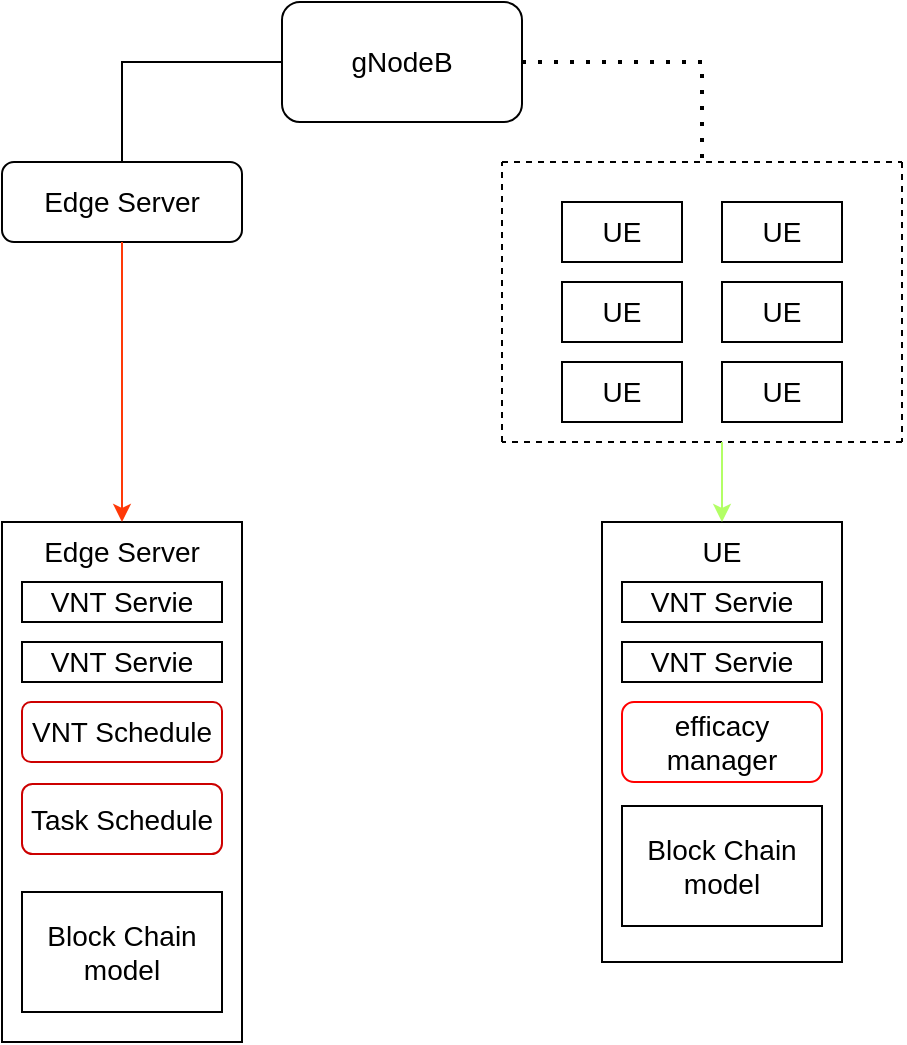 <mxfile version="16.4.6" type="github">
  <diagram id="26PaZwHfb4GwZ9CBuKKn" name="Page-1">
    <mxGraphModel dx="1422" dy="804" grid="1" gridSize="10" guides="1" tooltips="1" connect="1" arrows="1" fold="1" page="1" pageScale="1" pageWidth="827" pageHeight="1169" math="0" shadow="0">
      <root>
        <mxCell id="0" />
        <mxCell id="1" parent="0" />
        <mxCell id="3v_9FHs3D7X42sRfUWYX-2" value="&lt;font style=&quot;font-size: 14px&quot;&gt;UE&lt;/font&gt;" style="rounded=0;whiteSpace=wrap;html=1;" parent="1" vertex="1">
          <mxGeometry x="470" y="240" width="60" height="30" as="geometry" />
        </mxCell>
        <mxCell id="3v_9FHs3D7X42sRfUWYX-3" value="&lt;font style=&quot;font-size: 14px&quot;&gt;UE&lt;/font&gt;" style="rounded=0;whiteSpace=wrap;html=1;" parent="1" vertex="1">
          <mxGeometry x="550" y="240" width="60" height="30" as="geometry" />
        </mxCell>
        <mxCell id="3v_9FHs3D7X42sRfUWYX-4" value="&lt;font style=&quot;font-size: 14px&quot;&gt;UE&lt;/font&gt;" style="rounded=0;whiteSpace=wrap;html=1;" parent="1" vertex="1">
          <mxGeometry x="470" y="280" width="60" height="30" as="geometry" />
        </mxCell>
        <mxCell id="3v_9FHs3D7X42sRfUWYX-5" value="&lt;font style=&quot;font-size: 14px&quot;&gt;UE&lt;/font&gt;" style="rounded=0;whiteSpace=wrap;html=1;" parent="1" vertex="1">
          <mxGeometry x="550" y="280" width="60" height="30" as="geometry" />
        </mxCell>
        <mxCell id="3v_9FHs3D7X42sRfUWYX-6" value="&lt;font style=&quot;font-size: 14px&quot;&gt;UE&lt;/font&gt;" style="rounded=0;whiteSpace=wrap;html=1;" parent="1" vertex="1">
          <mxGeometry x="470" y="320" width="60" height="30" as="geometry" />
        </mxCell>
        <mxCell id="3v_9FHs3D7X42sRfUWYX-7" value="&lt;font style=&quot;font-size: 14px&quot;&gt;UE&lt;/font&gt;" style="rounded=0;whiteSpace=wrap;html=1;" parent="1" vertex="1">
          <mxGeometry x="550" y="320" width="60" height="30" as="geometry" />
        </mxCell>
        <mxCell id="3v_9FHs3D7X42sRfUWYX-8" value="gNodeB" style="rounded=1;whiteSpace=wrap;html=1;fontSize=14;" parent="1" vertex="1">
          <mxGeometry x="330" y="140" width="120" height="60" as="geometry" />
        </mxCell>
        <mxCell id="3v_9FHs3D7X42sRfUWYX-11" value="" style="endArrow=none;dashed=1;html=1;rounded=0;fontSize=14;" parent="1" edge="1">
          <mxGeometry width="50" height="50" relative="1" as="geometry">
            <mxPoint x="440" y="360" as="sourcePoint" />
            <mxPoint x="440" y="220" as="targetPoint" />
          </mxGeometry>
        </mxCell>
        <mxCell id="3v_9FHs3D7X42sRfUWYX-12" value="" style="endArrow=none;dashed=1;html=1;rounded=0;fontSize=14;" parent="1" edge="1">
          <mxGeometry width="50" height="50" relative="1" as="geometry">
            <mxPoint x="640" y="360" as="sourcePoint" />
            <mxPoint x="440" y="360" as="targetPoint" />
          </mxGeometry>
        </mxCell>
        <mxCell id="3v_9FHs3D7X42sRfUWYX-13" value="" style="endArrow=none;dashed=1;html=1;rounded=0;fontSize=14;" parent="1" edge="1">
          <mxGeometry width="50" height="50" relative="1" as="geometry">
            <mxPoint x="440" y="220" as="sourcePoint" />
            <mxPoint x="640" y="220" as="targetPoint" />
          </mxGeometry>
        </mxCell>
        <mxCell id="3v_9FHs3D7X42sRfUWYX-14" value="" style="endArrow=none;dashed=1;html=1;rounded=0;fontSize=14;" parent="1" edge="1">
          <mxGeometry width="50" height="50" relative="1" as="geometry">
            <mxPoint x="640" y="220" as="sourcePoint" />
            <mxPoint x="640" y="360" as="targetPoint" />
          </mxGeometry>
        </mxCell>
        <mxCell id="3v_9FHs3D7X42sRfUWYX-15" value="" style="endArrow=none;dashed=1;html=1;dashPattern=1 3;strokeWidth=2;rounded=0;fontSize=14;exitX=1;exitY=0.5;exitDx=0;exitDy=0;" parent="1" source="3v_9FHs3D7X42sRfUWYX-8" edge="1">
          <mxGeometry width="50" height="50" relative="1" as="geometry">
            <mxPoint x="390" y="460" as="sourcePoint" />
            <mxPoint x="540" y="220" as="targetPoint" />
            <Array as="points">
              <mxPoint x="540" y="170" />
              <mxPoint x="540" y="180" />
            </Array>
          </mxGeometry>
        </mxCell>
        <mxCell id="3v_9FHs3D7X42sRfUWYX-16" value="" style="endArrow=none;html=1;rounded=0;fontSize=14;exitX=0;exitY=0.5;exitDx=0;exitDy=0;" parent="1" source="3v_9FHs3D7X42sRfUWYX-8" target="3v_9FHs3D7X42sRfUWYX-17" edge="1">
          <mxGeometry width="50" height="50" relative="1" as="geometry">
            <mxPoint x="390" y="460" as="sourcePoint" />
            <mxPoint x="250" y="210" as="targetPoint" />
            <Array as="points">
              <mxPoint x="250" y="170" />
            </Array>
          </mxGeometry>
        </mxCell>
        <mxCell id="3v_9FHs3D7X42sRfUWYX-17" value="Edge Server" style="rounded=1;whiteSpace=wrap;html=1;fontSize=14;" parent="1" vertex="1">
          <mxGeometry x="190" y="220" width="120" height="40" as="geometry" />
        </mxCell>
        <mxCell id="3v_9FHs3D7X42sRfUWYX-20" value="UE" style="rounded=0;whiteSpace=wrap;html=1;fontSize=14;verticalAlign=top;" parent="1" vertex="1">
          <mxGeometry x="490" y="400" width="120" height="220" as="geometry" />
        </mxCell>
        <mxCell id="3v_9FHs3D7X42sRfUWYX-22" value="VNT Servie" style="rounded=0;whiteSpace=wrap;html=1;fontSize=14;" parent="1" vertex="1">
          <mxGeometry x="500" y="430" width="100" height="20" as="geometry" />
        </mxCell>
        <mxCell id="3v_9FHs3D7X42sRfUWYX-23" value="VNT Servie" style="rounded=0;whiteSpace=wrap;html=1;fontSize=14;" parent="1" vertex="1">
          <mxGeometry x="500" y="460" width="100" height="20" as="geometry" />
        </mxCell>
        <mxCell id="3v_9FHs3D7X42sRfUWYX-24" value="Edge Server" style="rounded=0;whiteSpace=wrap;html=1;fontSize=14;verticalAlign=top;" parent="1" vertex="1">
          <mxGeometry x="190" y="400" width="120" height="260" as="geometry" />
        </mxCell>
        <mxCell id="3v_9FHs3D7X42sRfUWYX-26" value="VNT Servie" style="rounded=0;whiteSpace=wrap;html=1;fontSize=14;" parent="1" vertex="1">
          <mxGeometry x="200" y="430" width="100" height="20" as="geometry" />
        </mxCell>
        <mxCell id="3v_9FHs3D7X42sRfUWYX-28" value="VNT Servie" style="rounded=0;whiteSpace=wrap;html=1;fontSize=14;" parent="1" vertex="1">
          <mxGeometry x="200" y="460" width="100" height="20" as="geometry" />
        </mxCell>
        <mxCell id="3v_9FHs3D7X42sRfUWYX-29" value="VNT Schedule" style="rounded=1;whiteSpace=wrap;html=1;fontSize=14;strokeColor=#CC0000;" parent="1" vertex="1">
          <mxGeometry x="200" y="490" width="100" height="30" as="geometry" />
        </mxCell>
        <mxCell id="3v_9FHs3D7X42sRfUWYX-30" value="Task Schedule" style="rounded=1;whiteSpace=wrap;html=1;fontSize=14;strokeColor=#CC0000;" parent="1" vertex="1">
          <mxGeometry x="200" y="531" width="100" height="35" as="geometry" />
        </mxCell>
        <mxCell id="3v_9FHs3D7X42sRfUWYX-31" value="Block Chain model" style="rounded=0;whiteSpace=wrap;html=1;fontSize=14;" parent="1" vertex="1">
          <mxGeometry x="200" y="585" width="100" height="60" as="geometry" />
        </mxCell>
        <mxCell id="3v_9FHs3D7X42sRfUWYX-32" value="Block Chain model" style="rounded=0;whiteSpace=wrap;html=1;fontSize=14;" parent="1" vertex="1">
          <mxGeometry x="500" y="542" width="100" height="60" as="geometry" />
        </mxCell>
        <mxCell id="3v_9FHs3D7X42sRfUWYX-35" value="" style="endArrow=classic;html=1;rounded=0;fontSize=14;exitX=0.5;exitY=1;exitDx=0;exitDy=0;entryX=0.5;entryY=0;entryDx=0;entryDy=0;strokeColor=#FF3908;" parent="1" source="3v_9FHs3D7X42sRfUWYX-17" target="3v_9FHs3D7X42sRfUWYX-24" edge="1">
          <mxGeometry width="50" height="50" relative="1" as="geometry">
            <mxPoint x="390" y="440" as="sourcePoint" />
            <mxPoint x="440" y="390" as="targetPoint" />
          </mxGeometry>
        </mxCell>
        <mxCell id="3v_9FHs3D7X42sRfUWYX-36" value="" style="endArrow=classic;html=1;rounded=0;fontSize=14;strokeColor=#B3FF66;entryX=0.5;entryY=0;entryDx=0;entryDy=0;" parent="1" target="3v_9FHs3D7X42sRfUWYX-20" edge="1">
          <mxGeometry width="50" height="50" relative="1" as="geometry">
            <mxPoint x="550" y="360" as="sourcePoint" />
            <mxPoint x="440" y="390" as="targetPoint" />
          </mxGeometry>
        </mxCell>
        <mxCell id="0CBWuQpfn7p6sc8tX7UC-2" value="&lt;div&gt;efficacy manager&lt;br&gt;&lt;/div&gt;" style="rounded=1;whiteSpace=wrap;html=1;fontSize=14;strokeColor=#FF0000;" vertex="1" parent="1">
          <mxGeometry x="500" y="490" width="100" height="40" as="geometry" />
        </mxCell>
      </root>
    </mxGraphModel>
  </diagram>
</mxfile>
